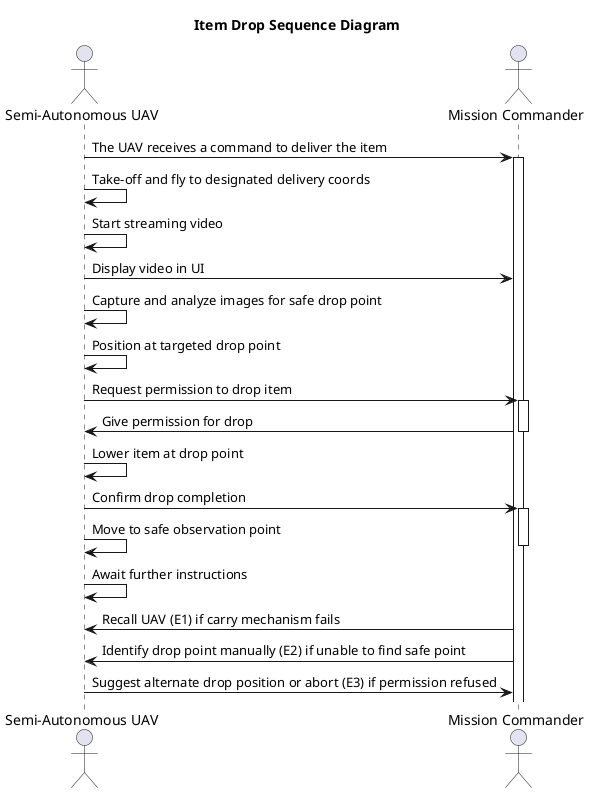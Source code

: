 @startuml
title Item Drop Sequence Diagram

actor "Semi-Autonomous UAV" as UAV
actor "Mission Commander" as Commander

UAV -> Commander: The UAV receives a command to deliver the item
activate Commander

UAV -> UAV: Take-off and fly to designated delivery coords
UAV -> UAV: Start streaming video
UAV -> Commander: Display video in UI
UAV -> UAV: Capture and analyze images for safe drop point
UAV -> UAV: Position at targeted drop point
UAV -> Commander: Request permission to drop item
activate Commander
Commander -> UAV: Give permission for drop
deactivate Commander
UAV -> UAV: Lower item at drop point
UAV -> Commander: Confirm drop completion
activate Commander
UAV -> UAV: Move to safe observation point
deactivate Commander
UAV -> UAV: Await further instructions

Commander -> UAV: Recall UAV (E1) if carry mechanism fails
Commander -> UAV: Identify drop point manually (E2) if unable to find safe point
UAV -> Commander: Suggest alternate drop position or abort (E3) if permission refused

@enduml
